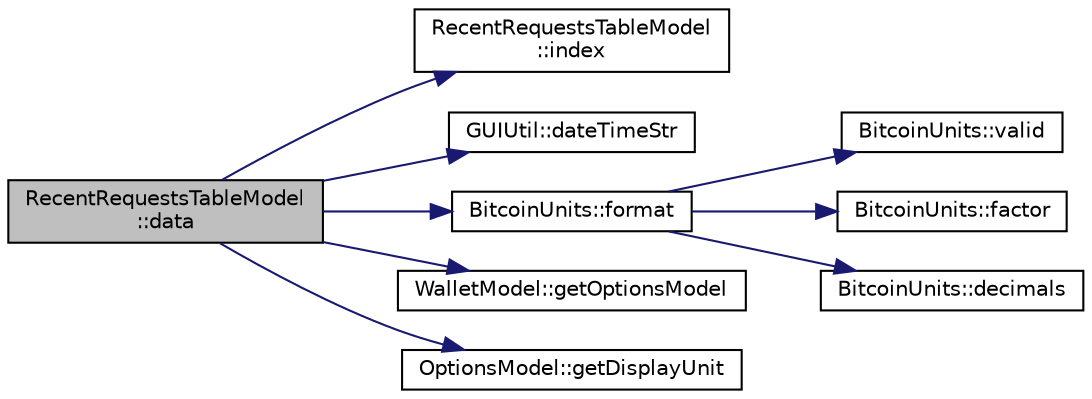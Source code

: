 digraph "RecentRequestsTableModel::data"
{
  edge [fontname="Helvetica",fontsize="10",labelfontname="Helvetica",labelfontsize="10"];
  node [fontname="Helvetica",fontsize="10",shape=record];
  rankdir="LR";
  Node33 [label="RecentRequestsTableModel\l::data",height=0.2,width=0.4,color="black", fillcolor="grey75", style="filled", fontcolor="black"];
  Node33 -> Node34 [color="midnightblue",fontsize="10",style="solid",fontname="Helvetica"];
  Node34 [label="RecentRequestsTableModel\l::index",height=0.2,width=0.4,color="black", fillcolor="white", style="filled",URL="$class_recent_requests_table_model.html#a744b879be9546793860528f6c5350289"];
  Node33 -> Node35 [color="midnightblue",fontsize="10",style="solid",fontname="Helvetica"];
  Node35 [label="GUIUtil::dateTimeStr",height=0.2,width=0.4,color="black", fillcolor="white", style="filled",URL="$namespace_g_u_i_util.html#aae732a04fea25190081120bf0cc773e8"];
  Node33 -> Node36 [color="midnightblue",fontsize="10",style="solid",fontname="Helvetica"];
  Node36 [label="BitcoinUnits::format",height=0.2,width=0.4,color="black", fillcolor="white", style="filled",URL="$class_bitcoin_units.html#ab07437e5a788c80a82d75e3714bd3925",tooltip="Format as string. "];
  Node36 -> Node37 [color="midnightblue",fontsize="10",style="solid",fontname="Helvetica"];
  Node37 [label="BitcoinUnits::valid",height=0.2,width=0.4,color="black", fillcolor="white", style="filled",URL="$class_bitcoin_units.html#a81cbc41480adfb600dad79711d336e5f",tooltip="Is unit ID valid? "];
  Node36 -> Node38 [color="midnightblue",fontsize="10",style="solid",fontname="Helvetica"];
  Node38 [label="BitcoinUnits::factor",height=0.2,width=0.4,color="black", fillcolor="white", style="filled",URL="$class_bitcoin_units.html#ae967b9e6ecbb8f041bfe398d27533b09",tooltip="Number of Satoshis (1e-8) per unit. "];
  Node36 -> Node39 [color="midnightblue",fontsize="10",style="solid",fontname="Helvetica"];
  Node39 [label="BitcoinUnits::decimals",height=0.2,width=0.4,color="black", fillcolor="white", style="filled",URL="$class_bitcoin_units.html#a3f0fc21634520ea06c684ba0d7e25f2f",tooltip="Number of decimals left. "];
  Node33 -> Node40 [color="midnightblue",fontsize="10",style="solid",fontname="Helvetica"];
  Node40 [label="WalletModel::getOptionsModel",height=0.2,width=0.4,color="black", fillcolor="white", style="filled",URL="$class_wallet_model.html#a96d53e56b3f8f07537ea2523f7a7d300"];
  Node33 -> Node41 [color="midnightblue",fontsize="10",style="solid",fontname="Helvetica"];
  Node41 [label="OptionsModel::getDisplayUnit",height=0.2,width=0.4,color="black", fillcolor="white", style="filled",URL="$class_options_model.html#a3b6e4d4ef42be3aaba315b8cd14f468e"];
}
